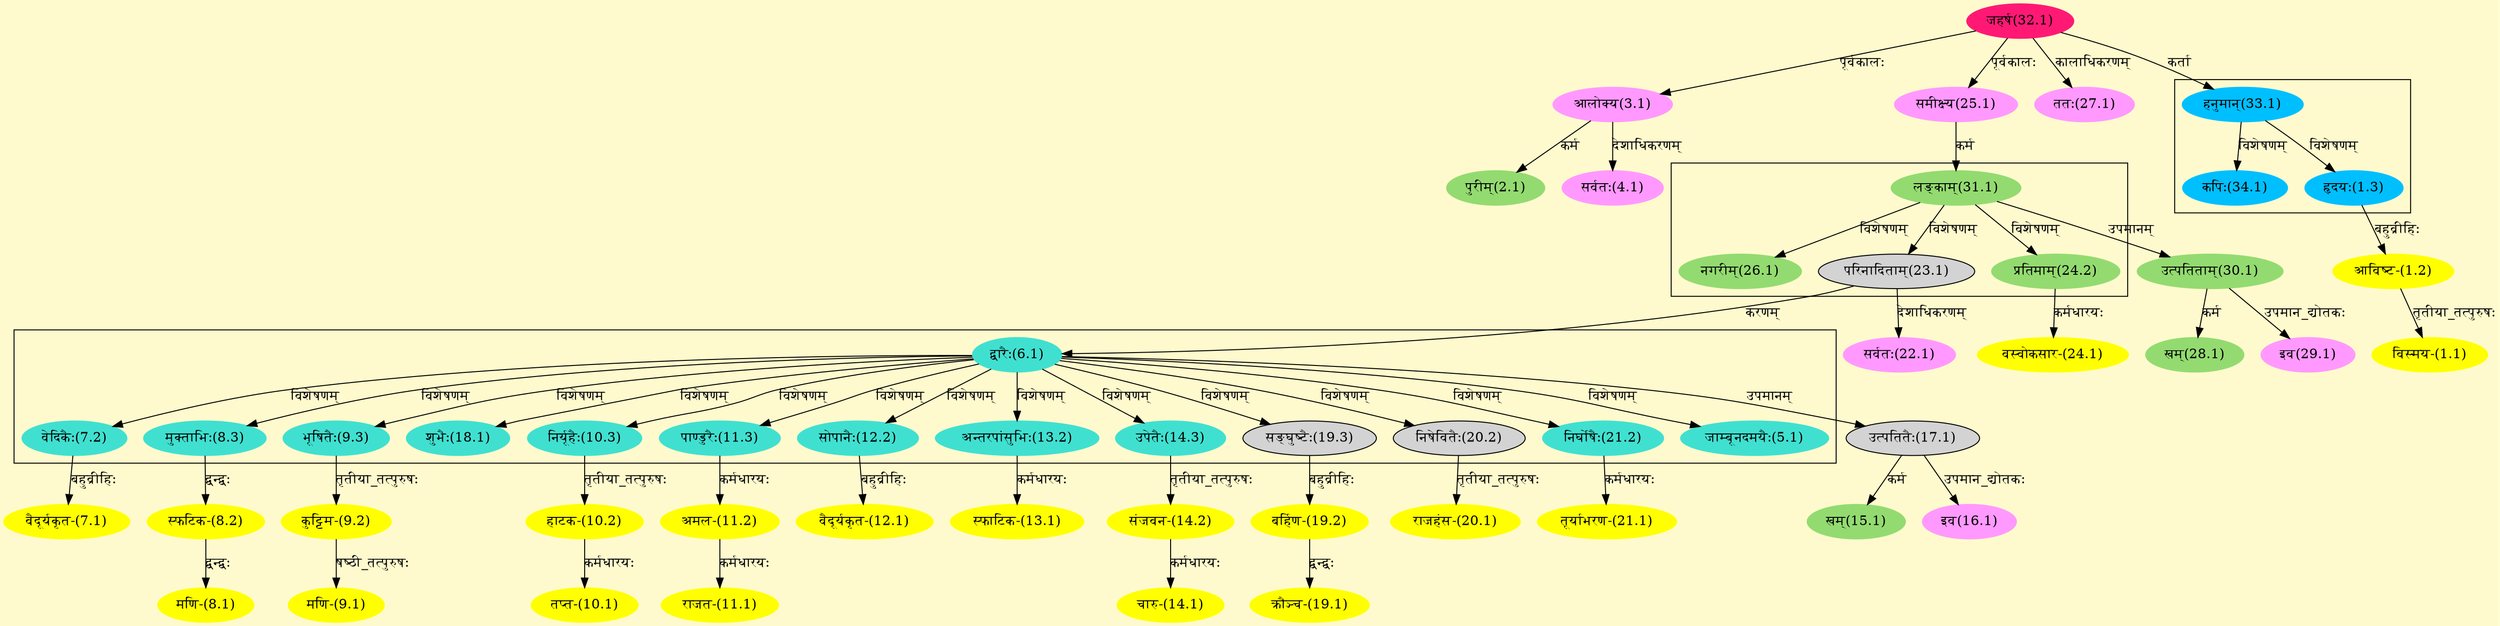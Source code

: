 digraph G{
rankdir=BT;
 compound=true;
 bgcolor="lemonchiffon1";

subgraph cluster_1{
Node1_3 [style=filled, color="#00BFFF" label = "हृदयः(1.3)"]
Node33_1 [style=filled, color="#00BFFF" label = "हनुमान्(33.1)"]
Node34_1 [style=filled, color="#00BFFF" label = "कपिः(34.1)"]

}

subgraph cluster_2{
Node5_1 [style=filled, color="#40E0D0" label = "जाम्बूनदमयैः(5.1)"]
Node6_1 [style=filled, color="#40E0D0" label = "द्वारैः(6.1)"]
Node7_2 [style=filled, color="#40E0D0" label = "वेदिकैः(7.2)"]
Node8_3 [style=filled, color="#40E0D0" label = "मुक्ताभिः(8.3)"]
Node9_3 [style=filled, color="#40E0D0" label = "भूषितैः(9.3)"]
Node10_3 [style=filled, color="#40E0D0" label = "निर्यूहैः(10.3)"]
Node11_3 [style=filled, color="#40E0D0" label = "पाण्डुरैः(11.3)"]
Node12_2 [style=filled, color="#40E0D0" label = "सोपानैः(12.2)"]
Node13_2 [style=filled, color="#40E0D0" label = "अन्तरपांसुभिः(13.2)"]
Node14_3 [style=filled, color="#40E0D0" label = "उपेतैः(14.3)"]
Node18_1 [style=filled, color="#40E0D0" label = "शुभैः(18.1)"]
Node19_3 [style=filled, color="" label = "सङ्घुष्टैः(19.3)"]
Node20_2 [style=filled, color="" label = "निषेवितैः(20.2)"]
Node21_2 [style=filled, color="#40E0D0" label = "निर्घोषैः(21.2)"]

}

subgraph cluster_3{
Node23_1 [style=filled, color="" label = "परिनादिताम्(23.1)"]
Node31_1 [style=filled, color="#93DB70" label = "लङ्काम्(31.1)"]
Node24_2 [style=filled, color="#93DB70" label = "प्रतिमाम्(24.2)"]
Node26_1 [style=filled, color="#93DB70" label = "नगरीम्(26.1)"]

}
Node1_1 [style=filled, color="#FFFF00" label = "विस्मय-(1.1)"]
Node1_2 [style=filled, color="#FFFF00" label = "आविष्ट-(1.2)"]
Node1_3 [style=filled, color="#00BFFF" label = "हृदयः(1.3)"]
Node2_1 [style=filled, color="#93DB70" label = "पुरीम्(2.1)"]
Node3_1 [style=filled, color="#FF99FF" label = "आलोक्य(3.1)"]
Node32_1 [style=filled, color="#FF1975" label = "जहर्ष(32.1)"]
Node4_1 [style=filled, color="#FF99FF" label = "सर्वतः(4.1)"]
Node6_1 [style=filled, color="#40E0D0" label = "द्वारैः(6.1)"]
Node23_1 [style=filled, color="" label = "परिनादिताम्(23.1)"]
Node7_1 [style=filled, color="#FFFF00" label = "वैदूर्यकृत-(7.1)"]
Node7_2 [style=filled, color="#40E0D0" label = "वेदिकैः(7.2)"]
Node8_1 [style=filled, color="#FFFF00" label = "मणि-(8.1)"]
Node8_2 [style=filled, color="#FFFF00" label = "स्फटिक-(8.2)"]
Node8_3 [style=filled, color="#40E0D0" label = "मुक्ताभिः(8.3)"]
Node9_1 [style=filled, color="#FFFF00" label = "मणि-(9.1)"]
Node9_2 [style=filled, color="#FFFF00" label = "कुट्टिम-(9.2)"]
Node9_3 [style=filled, color="#40E0D0" label = "भूषितैः(9.3)"]
Node10_1 [style=filled, color="#FFFF00" label = "तप्त-(10.1)"]
Node10_2 [style=filled, color="#FFFF00" label = "हाटक-(10.2)"]
Node10_3 [style=filled, color="#40E0D0" label = "निर्यूहैः(10.3)"]
Node11_1 [style=filled, color="#FFFF00" label = "राजत-(11.1)"]
Node11_2 [style=filled, color="#FFFF00" label = "अमल-(11.2)"]
Node11_3 [style=filled, color="#40E0D0" label = "पाण्डुरैः(11.3)"]
Node12_1 [style=filled, color="#FFFF00" label = "वैदूर्यकृत-(12.1)"]
Node12_2 [style=filled, color="#40E0D0" label = "सोपानैः(12.2)"]
Node13_1 [style=filled, color="#FFFF00" label = "स्फाटिक-(13.1)"]
Node13_2 [style=filled, color="#40E0D0" label = "अन्तरपांसुभिः(13.2)"]
Node14_1 [style=filled, color="#FFFF00" label = "चारु-(14.1)"]
Node14_2 [style=filled, color="#FFFF00" label = "संजवन-(14.2)"]
Node14_3 [style=filled, color="#40E0D0" label = "उपेतैः(14.3)"]
Node15_1 [style=filled, color="#93DB70" label = "खम्(15.1)"]
Node17_1 [style=filled, color="" label = "उत्पतितैः(17.1)"]
Node16_1 [style=filled, color="#FF99FF" label = "इव(16.1)"]
Node19_1 [style=filled, color="#FFFF00" label = "क्रौञ्च-(19.1)"]
Node19_2 [style=filled, color="#FFFF00" label = "बर्हिण-(19.2)"]
Node19_3 [style=filled, color="" label = "सङ्घुष्टैः(19.3)"]
Node20_1 [style=filled, color="#FFFF00" label = "राजहंस-(20.1)"]
Node20_2 [style=filled, color="" label = "निषेवितैः(20.2)"]
Node21_1 [style=filled, color="#FFFF00" label = "तूर्याभरण-(21.1)"]
Node21_2 [style=filled, color="#40E0D0" label = "निर्घोषैः(21.2)"]
Node22_1 [style=filled, color="#FF99FF" label = "सर्वतः(22.1)"]
Node24_1 [style=filled, color="#FFFF00" label = "वस्वोकसार-(24.1)"]
Node24_2 [style=filled, color="#93DB70" label = "प्रतिमाम्(24.2)"]
Node25_1 [style=filled, color="#FF99FF" label = "समीक्ष्य(25.1)"]
Node27_1 [style=filled, color="#FF99FF" label = "ततः(27.1)"]
Node28_1 [style=filled, color="#93DB70" label = "खम्(28.1)"]
Node30_1 [style=filled, color="#93DB70" label = "उत्पतिताम्(30.1)"]
Node29_1 [style=filled, color="#FF99FF" label = "इव(29.1)"]
Node31_1 [style=filled, color="#93DB70" label = "लङ्काम्(31.1)"]
Node [style=filled, color="" label = "()"]
Node33_1 [style=filled, color="#00BFFF" label = "हनुमान्(33.1)"]
/* Start of Relations section */

Node1_1 -> Node1_2 [  label="तृतीया_तत्पुरुषः"  dir="back" ]
Node1_2 -> Node1_3 [  label="बहुव्रीहिः"  dir="back" ]
Node1_3 -> Node33_1 [  label="विशेषणम्"  dir="back" ]
Node2_1 -> Node3_1 [  label="कर्म"  dir="back" ]
Node3_1 -> Node32_1 [  label="पूर्वकालः"  dir="back" ]
Node4_1 -> Node3_1 [  label="देशाधिकरणम्"  dir="back" ]
Node5_1 -> Node6_1 [  label="विशेषणम्"  dir="back" ]
Node6_1 -> Node23_1 [  label="करणम्"  dir="back" ]
Node7_1 -> Node7_2 [  label="बहुव्रीहिः"  dir="back" ]
Node7_2 -> Node6_1 [  label="विशेषणम्"  dir="back" ]
Node8_1 -> Node8_2 [  label="द्वन्द्वः"  dir="back" ]
Node8_2 -> Node8_3 [  label="द्वन्द्वः"  dir="back" ]
Node8_3 -> Node6_1 [  label="विशेषणम्"  dir="back" ]
Node9_1 -> Node9_2 [  label="षष्ठी_तत्पुरुषः"  dir="back" ]
Node9_2 -> Node9_3 [  label="तृतीया_तत्पुरुषः"  dir="back" ]
Node9_3 -> Node6_1 [  label="विशेषणम्"  dir="back" ]
Node10_1 -> Node10_2 [  label="कर्मधारयः"  dir="back" ]
Node10_2 -> Node10_3 [  label="तृतीया_तत्पुरुषः"  dir="back" ]
Node10_3 -> Node6_1 [  label="विशेषणम्"  dir="back" ]
Node11_1 -> Node11_2 [  label="कर्मधारयः"  dir="back" ]
Node11_2 -> Node11_3 [  label="कर्मधारयः"  dir="back" ]
Node11_3 -> Node6_1 [  label="विशेषणम्"  dir="back" ]
Node12_1 -> Node12_2 [  label="बहुव्रीहिः"  dir="back" ]
Node12_2 -> Node6_1 [  label="विशेषणम्"  dir="back" ]
Node13_1 -> Node13_2 [  label="कर्मधारयः"  dir="back" ]
Node13_2 -> Node6_1 [  label="विशेषणम्"  dir="back" ]
Node14_1 -> Node14_2 [  label="कर्मधारयः"  dir="back" ]
Node14_2 -> Node14_3 [  label="तृतीया_तत्पुरुषः"  dir="back" ]
Node14_3 -> Node6_1 [  label="विशेषणम्"  dir="back" ]
Node15_1 -> Node17_1 [  label="कर्म"  dir="back" ]
Node16_1 -> Node17_1 [  label="उपमान_द्योतकः"  dir="back" ]
Node17_1 -> Node6_1 [  label="उपमानम्"  dir="back" ]
Node18_1 -> Node6_1 [  label="विशेषणम्"  dir="back" ]
Node19_1 -> Node19_2 [  label="द्वन्द्वः"  dir="back" ]
Node19_2 -> Node19_3 [  label="बहुव्रीहिः"  dir="back" ]
Node19_3 -> Node6_1 [  label="विशेषणम्"  dir="back" ]
Node20_1 -> Node20_2 [  label="तृतीया_तत्पुरुषः"  dir="back" ]
Node20_2 -> Node6_1 [  label="विशेषणम्"  dir="back" ]
Node21_1 -> Node21_2 [  label="कर्मधारयः"  dir="back" ]
Node21_2 -> Node6_1 [  label="विशेषणम्"  dir="back" ]
Node22_1 -> Node23_1 [  label="देशाधिकरणम्"  dir="back" ]
Node23_1 -> Node31_1 [  label="विशेषणम्"  dir="back" ]
Node24_1 -> Node24_2 [  label="कर्मधारयः"  dir="back" ]
Node24_2 -> Node31_1 [  label="विशेषणम्"  dir="back" ]
Node25_1 -> Node32_1 [  label="पूर्वकालः"  dir="back" ]
Node26_1 -> Node31_1 [  label="विशेषणम्"  dir="back" ]
Node27_1 -> Node32_1 [  label="कालाधिकरणम्"  dir="back" ]
Node28_1 -> Node30_1 [  label="कर्म"  dir="back" ]
Node29_1 -> Node30_1 [  label="उपमान_द्योतकः"  dir="back" ]
Node30_1 -> Node31_1 [  label="उपमानम्"  dir="back" ]
Node31_1 -> Node25_1 [  label="कर्म"  dir="back" ]
Node33_1 -> Node32_1 [  label="कर्ता"  dir="back" ]
Node34_1 -> Node33_1 [  label="विशेषणम्"  dir="back" ]
}
